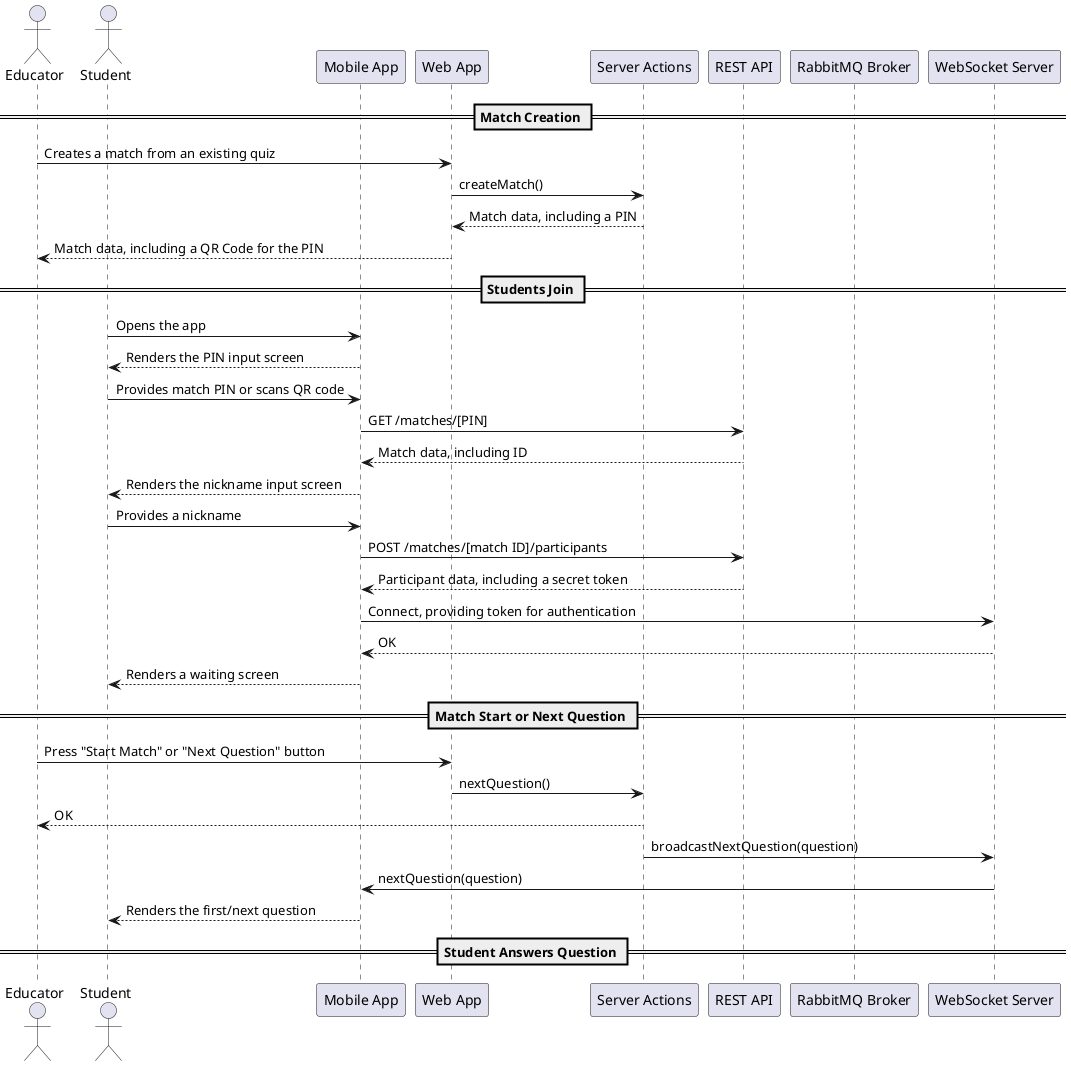 @startuml
actor Educator
actor Student

participant "Mobile App" as MobileApp
participant "Web App" as WebApp
participant "Server Actions" as ServerActions
participant "REST API" as RESTAPI
participant "RabbitMQ Broker" as RabbitMQ
participant "WebSocket Server" as WSS

== Match Creation ==

Educator -> WebApp : Creates a match from an existing quiz
WebApp -> ServerActions : createMatch()
WebApp <-- ServerActions : Match data, including a PIN
Educator <-- WebApp : Match data, including a QR Code for the PIN

== Students Join ==

Student -> MobileApp : Opens the app
Student <-- MobileApp : Renders the PIN input screen
Student -> MobileApp : Provides match PIN or scans QR code
MobileApp -> RESTAPI : GET /matches/[PIN]
MobileApp <-- RESTAPI : Match data, including ID
Student <-- MobileApp : Renders the nickname input screen

Student -> MobileApp : Provides a nickname
MobileApp -> RESTAPI : POST /matches/[match ID]/participants
MobileApp <-- RESTAPI : Participant data, including a secret token

MobileApp -> WSS : Connect, providing token for authentication
MobileApp <-- WSS : OK

Student <-- MobileApp : Renders a waiting screen

== Match Start or Next Question ==

Educator -> WebApp : Press "Start Match" or "Next Question" button
WebApp -> ServerActions : nextQuestion()
Educator <-- ServerActions : OK
ServerActions -> WSS : broadcastNextQuestion(question)
WSS -> MobileApp : nextQuestion(question)
Student <-- MobileApp : Renders the first/next question

== Student Answers Question ==

@enduml